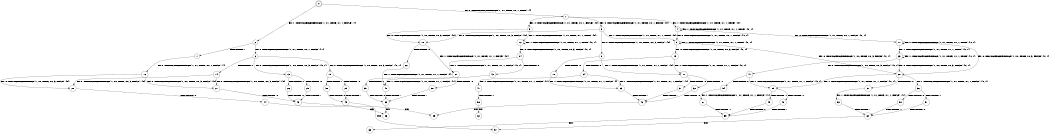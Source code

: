 digraph BCG {
size = "7, 10.5";
center = TRUE;
node [shape = circle];
0 [peripheries = 2];
0 -> 1 [label = "EX !0 !ATOMIC_EXCH_BRANCH (1, +1, TRUE, +0, 1, TRUE) !{}"];
0 -> 2 [label = "EX !1 !ATOMIC_EXCH_BRANCH (1, +1, TRUE, +1, 1, FALSE) !{}"];
1 -> 3 [label = "EX !0 !ATOMIC_EXCH_BRANCH (1, +1, TRUE, +0, 1, FALSE) !{0}"];
1 -> 4 [label = "EX !1 !ATOMIC_EXCH_BRANCH (1, +1, TRUE, +1, 1, TRUE) !{0}"];
1 -> 5 [label = "EX !0 !ATOMIC_EXCH_BRANCH (1, +1, TRUE, +0, 1, FALSE) !{0}"];
2 -> 6 [label = "EX !0 !ATOMIC_EXCH_BRANCH (1, +1, TRUE, +0, 1, FALSE) !{1}"];
2 -> 7 [label = "TERMINATE !1"];
3 -> 8 [label = "EX !0 !ATOMIC_EXCH_BRANCH (1, +0, TRUE, +0, 3, FALSE) !{0}"];
3 -> 9 [label = "EX !1 !ATOMIC_EXCH_BRANCH (1, +1, TRUE, +1, 1, TRUE) !{0}"];
3 -> 10 [label = "EX !0 !ATOMIC_EXCH_BRANCH (1, +0, TRUE, +0, 3, FALSE) !{0}"];
4 -> 9 [label = "EX !0 !ATOMIC_EXCH_BRANCH (1, +1, TRUE, +0, 1, FALSE) !{0, 1}"];
4 -> 4 [label = "EX !1 !ATOMIC_EXCH_BRANCH (1, +1, TRUE, +1, 1, TRUE) !{0, 1}"];
4 -> 11 [label = "EX !0 !ATOMIC_EXCH_BRANCH (1, +1, TRUE, +0, 1, FALSE) !{0, 1}"];
5 -> 12 [label = "EX !1 !ATOMIC_EXCH_BRANCH (1, +1, TRUE, +1, 1, TRUE) !{0}"];
5 -> 10 [label = "EX !0 !ATOMIC_EXCH_BRANCH (1, +0, TRUE, +0, 3, FALSE) !{0}"];
6 -> 13 [label = "EX !0 !ATOMIC_EXCH_BRANCH (1, +0, TRUE, +0, 3, FALSE) !{0, 1}"];
6 -> 14 [label = "TERMINATE !1"];
6 -> 15 [label = "EX !0 !ATOMIC_EXCH_BRANCH (1, +0, TRUE, +0, 3, FALSE) !{0, 1}"];
7 -> 16 [label = "EX !0 !ATOMIC_EXCH_BRANCH (1, +1, TRUE, +0, 1, FALSE) !{}"];
8 -> 17 [label = "EX !1 !ATOMIC_EXCH_BRANCH (1, +1, TRUE, +1, 1, FALSE) !{0}"];
8 -> 18 [label = "TERMINATE !0"];
9 -> 19 [label = "EX !0 !ATOMIC_EXCH_BRANCH (1, +0, TRUE, +0, 3, FALSE) !{0, 1}"];
9 -> 9 [label = "EX !1 !ATOMIC_EXCH_BRANCH (1, +1, TRUE, +1, 1, TRUE) !{0, 1}"];
9 -> 20 [label = "EX !0 !ATOMIC_EXCH_BRANCH (1, +0, TRUE, +0, 3, FALSE) !{0, 1}"];
10 -> 21 [label = "EX !1 !ATOMIC_EXCH_BRANCH (1, +1, TRUE, +1, 1, FALSE) !{0}"];
10 -> 22 [label = "TERMINATE !0"];
11 -> 23 [label = "EX !1 !ATOMIC_EXCH_BRANCH (1, +1, TRUE, +1, 1, TRUE) !{0, 1}"];
11 -> 20 [label = "EX !0 !ATOMIC_EXCH_BRANCH (1, +0, TRUE, +0, 3, FALSE) !{0, 1}"];
11 -> 11 [label = "EX !1 !ATOMIC_EXCH_BRANCH (1, +1, TRUE, +1, 1, TRUE) !{0, 1}"];
12 -> 24 [label = "EX !0 !ATOMIC_EXCH_BRANCH (1, +0, TRUE, +0, 3, FALSE) !{0, 1}"];
12 -> 12 [label = "EX !1 !ATOMIC_EXCH_BRANCH (1, +1, TRUE, +1, 1, TRUE) !{0, 1}"];
13 -> 25 [label = "TERMINATE !0"];
13 -> 26 [label = "TERMINATE !1"];
14 -> 27 [label = "EX !0 !ATOMIC_EXCH_BRANCH (1, +0, TRUE, +0, 3, FALSE) !{0}"];
14 -> 28 [label = "EX !0 !ATOMIC_EXCH_BRANCH (1, +0, TRUE, +0, 3, FALSE) !{0}"];
15 -> 29 [label = "TERMINATE !0"];
15 -> 30 [label = "TERMINATE !1"];
16 -> 27 [label = "EX !0 !ATOMIC_EXCH_BRANCH (1, +0, TRUE, +0, 3, FALSE) !{0}"];
16 -> 28 [label = "EX !0 !ATOMIC_EXCH_BRANCH (1, +0, TRUE, +0, 3, FALSE) !{0}"];
17 -> 31 [label = "TERMINATE !0"];
17 -> 32 [label = "TERMINATE !1"];
18 -> 33 [label = "EX !1 !ATOMIC_EXCH_BRANCH (1, +1, TRUE, +1, 1, FALSE) !{}"];
19 -> 17 [label = "EX !1 !ATOMIC_EXCH_BRANCH (1, +1, TRUE, +1, 1, FALSE) !{0, 1}"];
19 -> 34 [label = "TERMINATE !0"];
20 -> 35 [label = "EX !1 !ATOMIC_EXCH_BRANCH (1, +1, TRUE, +1, 1, FALSE) !{0, 1}"];
20 -> 36 [label = "EX !1 !ATOMIC_EXCH_BRANCH (1, +1, TRUE, +1, 1, FALSE) !{0, 1}"];
20 -> 37 [label = "TERMINATE !0"];
21 -> 38 [label = "TERMINATE !0"];
21 -> 39 [label = "TERMINATE !1"];
22 -> 40 [label = "EX !1 !ATOMIC_EXCH_BRANCH (1, +1, TRUE, +1, 1, FALSE) !{}"];
23 -> 41 [label = "EX !0 !ATOMIC_EXCH_BRANCH (1, +0, TRUE, +0, 3, FALSE) !{0, 1}"];
23 -> 23 [label = "EX !1 !ATOMIC_EXCH_BRANCH (1, +1, TRUE, +1, 1, TRUE) !{0, 1}"];
23 -> 20 [label = "EX !0 !ATOMIC_EXCH_BRANCH (1, +0, TRUE, +0, 3, FALSE) !{0, 1}"];
24 -> 21 [label = "EX !1 !ATOMIC_EXCH_BRANCH (1, +1, TRUE, +1, 1, FALSE) !{0, 1}"];
24 -> 42 [label = "TERMINATE !0"];
25 -> 43 [label = "TERMINATE !1"];
26 -> 43 [label = "TERMINATE !0"];
27 -> 43 [label = "TERMINATE !0"];
28 -> 44 [label = "TERMINATE !0"];
29 -> 45 [label = "TERMINATE !1"];
30 -> 45 [label = "TERMINATE !0"];
31 -> 46 [label = "TERMINATE !1"];
32 -> 46 [label = "TERMINATE !0"];
33 -> 46 [label = "TERMINATE !1"];
34 -> 33 [label = "EX !1 !ATOMIC_EXCH_BRANCH (1, +1, TRUE, +1, 1, FALSE) !{1}"];
34 -> 47 [label = "EX !1 !ATOMIC_EXCH_BRANCH (1, +1, TRUE, +1, 1, FALSE) !{1}"];
35 -> 48 [label = "TERMINATE !0"];
35 -> 49 [label = "TERMINATE !1"];
36 -> 50 [label = "TERMINATE !0"];
36 -> 51 [label = "TERMINATE !1"];
37 -> 52 [label = "EX !1 !ATOMIC_EXCH_BRANCH (1, +1, TRUE, +1, 1, FALSE) !{1}"];
38 -> 53 [label = "TERMINATE !1"];
39 -> 53 [label = "TERMINATE !0"];
40 -> 53 [label = "TERMINATE !1"];
41 -> 35 [label = "EX !1 !ATOMIC_EXCH_BRANCH (1, +1, TRUE, +1, 1, FALSE) !{0, 1}"];
41 -> 54 [label = "TERMINATE !0"];
42 -> 40 [label = "EX !1 !ATOMIC_EXCH_BRANCH (1, +1, TRUE, +1, 1, FALSE) !{1}"];
43 -> 55 [label = "exit"];
44 -> 56 [label = "exit"];
45 -> 57 [label = "exit"];
46 -> 55 [label = "exit"];
47 -> 58 [label = "TERMINATE !1"];
48 -> 59 [label = "TERMINATE !1"];
49 -> 59 [label = "TERMINATE !0"];
50 -> 60 [label = "TERMINATE !1"];
51 -> 60 [label = "TERMINATE !0"];
52 -> 60 [label = "TERMINATE !1"];
53 -> 56 [label = "exit"];
54 -> 61 [label = "EX !1 !ATOMIC_EXCH_BRANCH (1, +1, TRUE, +1, 1, FALSE) !{1}"];
58 -> 62 [label = "exit"];
59 -> 63 [label = "exit"];
60 -> 57 [label = "exit"];
61 -> 59 [label = "TERMINATE !1"];
}

